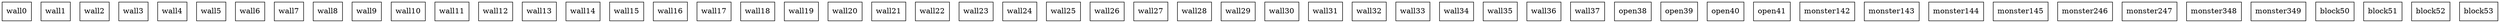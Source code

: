 graph room {
 node [shape="box"]; wall0 [pos="1,1!"]; wall1 [pos="2,1!"]; wall2 [pos="3,1!"]; wall3 [pos="4,1!"]; wall4 [pos="5,1!"]; wall5 [pos="6,1!"]; wall6 [pos="8,1!"]; wall7 [pos="9,1!"]; wall8 [pos="10,1!"]; wall9 [pos="11,1!"]; wall10 [pos="12,1!"]; wall11 [pos="13,1!"]; wall12 [pos="14,1!"]; wall13 [pos="1,2!"]; wall14 [pos="14,2!"]; wall15 [pos="1,3!"]; wall16 [pos="14,3!"]; wall17 [pos="1,4!"]; wall18 [pos="14,4!"]; wall19 [pos="1,6!"]; wall20 [pos="14,6!"]; wall21 [pos="1,7!"]; wall22 [pos="14,7!"]; wall23 [pos="1,8!"]; wall24 [pos="14,8!"]; wall25 [pos="1,9!"]; wall26 [pos="2,9!"]; wall27 [pos="3,9!"]; wall28 [pos="4,9!"]; wall29 [pos="5,9!"]; wall30 [pos="6,9!"]; wall31 [pos="8,9!"]; wall32 [pos="9,9!"]; wall33 [pos="10,9!"]; wall34 [pos="11,9!"]; wall35 [pos="12,9!"]; wall36 [pos="13,9!"]; wall37 [pos="14,9!"]; open38 [pos="7,1!"]; open39 [pos="1,5!"]; open40 [pos="14,5!"]; open41 [pos="7,9!"]; monster142 [pos="9,4!"]; monster143 [pos="5,5!"]; monster144 [pos="6,5!"]; monster145 [pos="9,6!"]; monster246 [pos="5,4!"]; monster247 [pos="6,4!"]; monster348 [pos="12,4!"]; monster349 [pos="3,5!"]; block50 [pos="3,2!"]; block51 [pos="12,2!"]; block52 [pos="3,8!"]; block53 [pos="12,8!"]; }